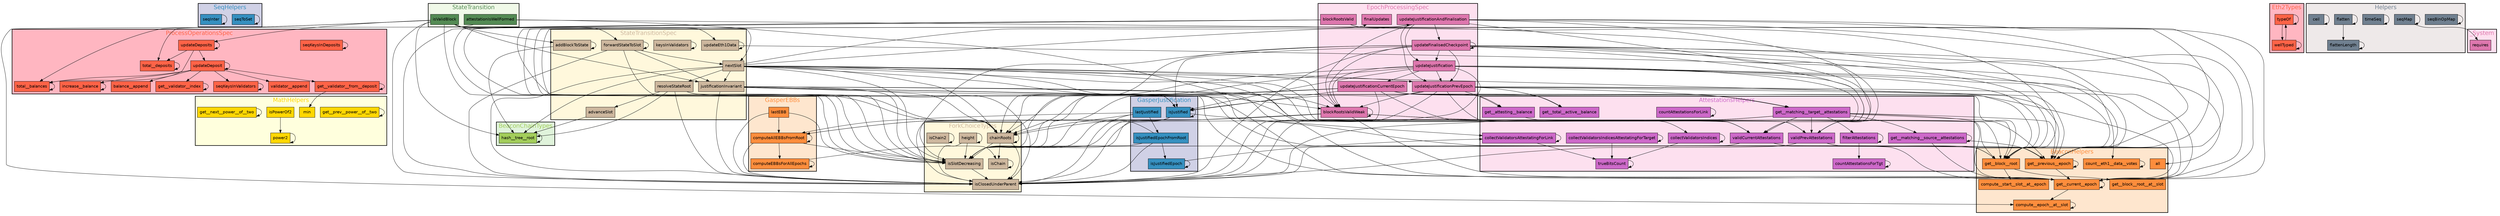digraph G {
fontname=helvetica;
subgraph cluster_SeqHelpers {
style=filled;
fontsize="20.0";
fillcolor="#d0d1e6";
fontcolor="#3690c0";
penwidth=2;
label=SeqHelpers;
seqToSet [shape=rectangle, style=filled, fontname=helvetica, fillcolor="#3690c0"];
seqInter [shape=rectangle, style=filled, fontname=helvetica, fillcolor="#3690c0"];
}

subgraph cluster_ForkChoiceTypes {
style=filled;
fontsize="20.0";
fillcolor=cornsilk;
fontcolor=bisque3;
penwidth=2;
label=ForkChoiceTypes;
height [shape=rectangle, style=filled, fontname=helvetica, fillcolor=bisque3];
chainRoots [shape=rectangle, style=filled, fontname=helvetica, fillcolor=bisque3];
isChain2 [shape=rectangle, style=filled, fontname=helvetica, fillcolor=bisque3];
isChain [shape=rectangle, style=filled, fontname=helvetica, fillcolor=bisque3];
isSlotDecreasing [shape=rectangle, style=filled, fontname=helvetica, fillcolor=bisque3];
isClosedUnderParent [shape=rectangle, style=filled, fontname=helvetica, fillcolor=bisque3];
}

subgraph cluster_GasperEBBs {
style=filled;
fontsize="20.0";
fillcolor="#fee6ce";
fontcolor="#fd8d3c";
penwidth=2;
label=GasperEBBs;
lastEBB [shape=rectangle, style=filled, fontname=helvetica, fillcolor="#fd8d3c"];
computeEBBsForAllEpochs [shape=rectangle, style=filled, fontname=helvetica, fillcolor="#fd8d3c"];
computeAllEBBsFromRoot [shape=rectangle, style=filled, fontname=helvetica, fillcolor="#fd8d3c"];
}

subgraph cluster_EpochProcessingSpec {
style=filled;
fontsize="20.0";
fillcolor="#fde0ef";
fontcolor="#de77ae";
penwidth=2;
label=EpochProcessingSpec;
updateFinalisedCheckpoint [shape=rectangle, style=filled, fontname=helvetica, fillcolor="#de77ae"];
blockRootsValid [shape=rectangle, style=filled, fontname=helvetica, fillcolor="#de77ae"];
updateJustificationPrevEpoch [shape=rectangle, style=filled, fontname=helvetica, fillcolor="#de77ae"];
updateJustification [shape=rectangle, style=filled, fontname=helvetica, fillcolor="#de77ae"];
finalUpdates [shape=rectangle, style=filled, fontname=helvetica, fillcolor="#de77ae"];
updateJustificationCurrentEpoch [shape=rectangle, style=filled, fontname=helvetica, fillcolor="#de77ae"];
blockRootsValidWeak [shape=rectangle, style=filled, fontname=helvetica, fillcolor="#de77ae"];
updateJustificationAndFinalisation [shape=rectangle, style=filled, fontname=helvetica, fillcolor="#de77ae"];
}

subgraph cluster_Eth2Types {
style=filled;
fontsize="20.0";
fillcolor=lightpink;
fontcolor=tomato;
penwidth=2;
label=Eth2Types;
typeOf [shape=rectangle, style=filled, fontname=helvetica, fillcolor=tomato];
wellTyped [shape=rectangle, style=filled, fontname=helvetica, fillcolor=tomato];
}

subgraph cluster_MathHelpers {
style=filled;
fontsize="20.0";
fillcolor="#ffffdd";
fontcolor=gold;
penwidth=2;
label=MathHelpers;
get__prev__power__of__two [shape=rectangle, style=filled, fontname=helvetica, fillcolor=gold];
min [shape=rectangle, style=filled, fontname=helvetica, fillcolor=gold];
isPowerOf2 [shape=rectangle, style=filled, fontname=helvetica, fillcolor=gold];
power2 [shape=rectangle, style=filled, fontname=helvetica, fillcolor=gold];
get__next__power__of__two [shape=rectangle, style=filled, fontname=helvetica, fillcolor=gold];
}

subgraph cluster_BeaconChainTypes {
style=filled;
fontsize="20.0";
fillcolor="#e0f3db";
fontcolor=darkolivegreen3;
penwidth=2;
label=BeaconChainTypes;
hash__tree__root [shape=rectangle, style=filled, fontname=helvetica, fillcolor=darkolivegreen3];
}

subgraph cluster_AttestationsHelpers {
style=filled;
fontsize="20.0";
fillcolor="#fde0ef";
fontcolor=orchid3;
penwidth=2;
label=AttestationsHelpers;
collectValidatorsAttestatingForLink [shape=rectangle, style=filled, fontname=helvetica, fillcolor=orchid3];
collectValidatorsIndicesAttestatingForTarget [shape=rectangle, style=filled, fontname=helvetica, fillcolor=orchid3];
get__attesting__balance [shape=rectangle, style=filled, fontname=helvetica, fillcolor=orchid3];
countAttestationsForLink [shape=rectangle, style=filled, fontname=helvetica, fillcolor=orchid3];
collectValidatorsIndices [shape=rectangle, style=filled, fontname=helvetica, fillcolor=orchid3];
trueBitsCount [shape=rectangle, style=filled, fontname=helvetica, fillcolor=orchid3];
get__matching__target__attestations [shape=rectangle, style=filled, fontname=helvetica, fillcolor=orchid3];
validCurrentAttestations [shape=rectangle, style=filled, fontname=helvetica, fillcolor=orchid3];
filterAttestations [shape=rectangle, style=filled, fontname=helvetica, fillcolor=orchid3];
countAttestationsForTgt [shape=rectangle, style=filled, fontname=helvetica, fillcolor=orchid3];
get__matching__source__attestations [shape=rectangle, style=filled, fontname=helvetica, fillcolor=orchid3];
get__total__active__balance [shape=rectangle, style=filled, fontname=helvetica, fillcolor=orchid3];
validPrevAttestations [shape=rectangle, style=filled, fontname=helvetica, fillcolor=orchid3];
}

subgraph cluster_Helpers {
style=filled;
fontsize="20.0";
fillcolor=snow2;
fontcolor=slategrey;
penwidth=2;
label=Helpers;
seqBinOpMap [shape=rectangle, style=filled, fontname=helvetica, fillcolor=slategrey];
seqMap [shape=rectangle, style=filled, fontname=helvetica, fillcolor=slategrey];
timeSeq [shape=rectangle, style=filled, fontname=helvetica, fillcolor=slategrey];
flatten [shape=rectangle, style=filled, fontname=helvetica, fillcolor=slategrey];
ceil [shape=rectangle, style=filled, fontname=helvetica, fillcolor=slategrey];
flattenLength [shape=rectangle, style=filled, fontname=helvetica, fillcolor=slategrey];
}

subgraph cluster_StateTransition {
style=filled;
fontsize="20.0";
fillcolor="#f0f9e8";
fontcolor=palegreen4;
penwidth=2;
label=StateTransition;
attestationIsWellFormed [shape=rectangle, style=filled, fontname=helvetica, fillcolor=palegreen4];
isValidBlock [shape=rectangle, style=filled, fontname=helvetica, fillcolor=palegreen4];
}

subgraph cluster_GasperJustification {
style=filled;
fontsize="20.0";
fillcolor="#d0d1e6";
fontcolor="#3690c0";
penwidth=2;
label=GasperJustification;
isJustified [shape=rectangle, style=filled, fontname=helvetica, fillcolor="#3690c0"];
isJustifiedEpochFromRoot [shape=rectangle, style=filled, fontname=helvetica, fillcolor="#3690c0"];
lastJustified [shape=rectangle, style=filled, fontname=helvetica, fillcolor="#3690c0"];
isJustifiedEpoch [shape=rectangle, style=filled, fontname=helvetica, fillcolor="#3690c0"];
}

subgraph cluster_StateTransitionSpec {
style=filled;
fontsize="20.0";
fillcolor=cornsilk;
fontcolor=bisque3;
penwidth=2;
label=StateTransitionSpec;
nextSlot [shape=rectangle, style=filled, fontname=helvetica, fillcolor=bisque3];
forwardStateToSlot [shape=rectangle, style=filled, fontname=helvetica, fillcolor=bisque3];
keysInValidators [shape=rectangle, style=filled, fontname=helvetica, fillcolor=bisque3];
addBlockToState [shape=rectangle, style=filled, fontname=helvetica, fillcolor=bisque3];
resolveStateRoot [shape=rectangle, style=filled, fontname=helvetica, fillcolor=bisque3];
justificationInvariant [shape=rectangle, style=filled, fontname=helvetica, fillcolor=bisque3];
updateEth1Data [shape=rectangle, style=filled, fontname=helvetica, fillcolor=bisque3];
advanceSlot [shape=rectangle, style=filled, fontname=helvetica, fillcolor=bisque3];
}

subgraph cluster_BeaconHelpers {
style=filled;
fontsize="20.0";
fillcolor="#fee6ce";
fontcolor="#fd8d3c";
penwidth=2;
label=BeaconHelpers;
compute__start__slot__at__epoch [shape=rectangle, style=filled, fontname=helvetica, fillcolor="#fd8d3c"];
compute__epoch__at__slot [shape=rectangle, style=filled, fontname=helvetica, fillcolor="#fd8d3c"];
get__block__root__at__slot [shape=rectangle, style=filled, fontname=helvetica, fillcolor="#fd8d3c"];
get__block__root [shape=rectangle, style=filled, fontname=helvetica, fillcolor="#fd8d3c"];
count__eth1__data__votes [shape=rectangle, style=filled, fontname=helvetica, fillcolor="#fd8d3c"];
all [shape=rectangle, style=filled, fontname=helvetica, fillcolor="#fd8d3c"];
get__previous__epoch [shape=rectangle, style=filled, fontname=helvetica, fillcolor="#fd8d3c"];
get__current__epoch [shape=rectangle, style=filled, fontname=helvetica, fillcolor="#fd8d3c"];
}

subgraph cluster__System {
style=filled;
fontsize="20.0";
fillcolor="#fde0ef";
fontcolor="#de77ae";
penwidth=2;
label=_System;
requires [shape=rectangle, style=filled, fontname=helvetica, fillcolor="#de77ae"];
}

subgraph cluster_ProcessOperationsSpec {
style=filled;
fontsize="20.0";
fillcolor=lightpink;
fontcolor=tomato;
penwidth=2;
label=ProcessOperationsSpec;
seqKeysInDeposits [shape=rectangle, style=filled, fontname=helvetica, fillcolor=tomato];
seqKeysInValidators [shape=rectangle, style=filled, fontname=helvetica, fillcolor=tomato];
validator__append [shape=rectangle, style=filled, fontname=helvetica, fillcolor=tomato];
get__validator__from__deposit [shape=rectangle, style=filled, fontname=helvetica, fillcolor=tomato];
increase__balance [shape=rectangle, style=filled, fontname=helvetica, fillcolor=tomato];
total__deposits [shape=rectangle, style=filled, fontname=helvetica, fillcolor=tomato];
total__balances [shape=rectangle, style=filled, fontname=helvetica, fillcolor=tomato];
updateDeposit [shape=rectangle, style=filled, fontname=helvetica, fillcolor=tomato];
balance__append [shape=rectangle, style=filled, fontname=helvetica, fillcolor=tomato];
get__validator__index [shape=rectangle, style=filled, fontname=helvetica, fillcolor=tomato];
updateDeposits [shape=rectangle, style=filled, fontname=helvetica, fillcolor=tomato];
}

seqBinOpMap -> seqBinOpMap;
seqMap -> requires;
seqMap -> seqMap;
updateFinalisedCheckpoint -> all;
updateFinalisedCheckpoint -> blockRootsValidWeak;
updateFinalisedCheckpoint -> chainRoots;
updateFinalisedCheckpoint -> get__block__root;
updateFinalisedCheckpoint -> get__current__epoch;
updateFinalisedCheckpoint -> get__previous__epoch;
updateFinalisedCheckpoint -> isClosedUnderParent;
updateFinalisedCheckpoint -> isJustified;
updateFinalisedCheckpoint -> isSlotDecreasing;
updateFinalisedCheckpoint -> updateFinalisedCheckpoint;
updateFinalisedCheckpoint -> updateJustification;
updateFinalisedCheckpoint -> updateJustificationPrevEpoch;
updateFinalisedCheckpoint -> validCurrentAttestations;
updateFinalisedCheckpoint -> validPrevAttestations;
timeSeq -> timeSeq;
blockRootsValid -> chainRoots;
blockRootsValid -> get__block__root;
blockRootsValid -> get__current__epoch;
blockRootsValid -> get__previous__epoch;
blockRootsValid -> isClosedUnderParent;
blockRootsValid -> isSlotDecreasing;
lastEBB -> computeAllEBBsFromRoot;
lastEBB -> isClosedUnderParent;
lastEBB -> isSlotDecreasing;
height -> height;
height -> isClosedUnderParent;
height -> isSlotDecreasing;
seqKeysInDeposits -> seqKeysInDeposits;
chainRoots -> chainRoots;
chainRoots -> isChain;
chainRoots -> isClosedUnderParent;
chainRoots -> isSlotDecreasing;
compute__epoch__at__slot -> compute__epoch__at__slot;
typeOf -> typeOf;
typeOf -> wellTyped;
collectValidatorsAttestatingForLink -> collectValidatorsAttestatingForLink;
collectValidatorsAttestatingForLink -> trueBitsCount;
get__prev__power__of__two -> get__prev__power__of__two;
isChain2 -> isChain2;
collectValidatorsIndicesAttestatingForTarget -> collectValidatorsIndicesAttestatingForTarget;
collectValidatorsIndicesAttestatingForTarget -> trueBitsCount;
nextSlot -> blockRootsValidWeak;
nextSlot -> chainRoots;
nextSlot -> finalUpdates;
nextSlot -> get__block__root;
nextSlot -> get__current__epoch;
nextSlot -> get__previous__epoch;
nextSlot -> hash__tree__root;
nextSlot -> isClosedUnderParent;
nextSlot -> isJustified;
nextSlot -> isSlotDecreasing;
nextSlot -> justificationInvariant;
nextSlot -> resolveStateRoot;
nextSlot -> updateJustificationAndFinalisation;
nextSlot -> updateJustificationPrevEpoch;
nextSlot -> validCurrentAttestations;
nextSlot -> validPrevAttestations;
updateJustificationPrevEpoch -> blockRootsValidWeak;
updateJustificationPrevEpoch -> chainRoots;
updateJustificationPrevEpoch -> get__attesting__balance;
updateJustificationPrevEpoch -> get__block__root;
updateJustificationPrevEpoch -> get__current__epoch;
updateJustificationPrevEpoch -> get__matching__target__attestations;
updateJustificationPrevEpoch -> get__previous__epoch;
updateJustificationPrevEpoch -> get__total__active__balance;
updateJustificationPrevEpoch -> isClosedUnderParent;
updateJustificationPrevEpoch -> isJustified;
updateJustificationPrevEpoch -> isSlotDecreasing;
updateJustificationPrevEpoch -> validPrevAttestations;
attestationIsWellFormed -> compute__epoch__at__slot;
attestationIsWellFormed -> get__current__epoch;
attestationIsWellFormed -> get__previous__epoch;
forwardStateToSlot -> forwardStateToSlot;
forwardStateToSlot -> isClosedUnderParent;
forwardStateToSlot -> isSlotDecreasing;
forwardStateToSlot -> justificationInvariant;
forwardStateToSlot -> nextSlot;
keysInValidators -> keysInValidators;
get__block__root -> compute__start__slot__at__epoch;
get__block__root -> get__block__root__at__slot;
get__attesting__balance -> collectValidatorsIndices;
seqKeysInValidators -> seqKeysInValidators;
flatten -> flatten;
flatten -> flattenLength;
countAttestationsForLink -> countAttestationsForLink;
collectValidatorsIndices -> collectValidatorsIndices;
collectValidatorsIndices -> trueBitsCount;
updateJustification -> blockRootsValidWeak;
updateJustification -> chainRoots;
updateJustification -> get__block__root;
updateJustification -> get__current__epoch;
updateJustification -> get__previous__epoch;
updateJustification -> isClosedUnderParent;
updateJustification -> isJustified;
updateJustification -> isSlotDecreasing;
updateJustification -> updateJustificationCurrentEpoch;
updateJustification -> updateJustificationPrevEpoch;
updateJustification -> validCurrentAttestations;
updateJustification -> validPrevAttestations;
get__validator__from__deposit -> get__validator__from__deposit;
get__validator__from__deposit -> min;
increase__balance -> increase__balance;
updateJustificationCurrentEpoch -> chainRoots;
updateJustificationCurrentEpoch -> get__attesting__balance;
updateJustificationCurrentEpoch -> get__block__root;
updateJustificationCurrentEpoch -> get__current__epoch;
updateJustificationCurrentEpoch -> get__matching__target__attestations;
updateJustificationCurrentEpoch -> get__total__active__balance;
updateJustificationCurrentEpoch -> isClosedUnderParent;
updateJustificationCurrentEpoch -> isJustified;
updateJustificationCurrentEpoch -> isSlotDecreasing;
updateJustificationCurrentEpoch -> validCurrentAttestations;
total__deposits -> total__deposits;
blockRootsValidWeak -> blockRootsValidWeak;
blockRootsValidWeak -> chainRoots;
blockRootsValidWeak -> get__block__root;
blockRootsValidWeak -> get__current__epoch;
blockRootsValidWeak -> get__previous__epoch;
blockRootsValidWeak -> isClosedUnderParent;
blockRootsValidWeak -> isSlotDecreasing;
isPowerOf2 -> power2;
power2 -> power2;
count__eth1__data__votes -> count__eth1__data__votes;
total__balances -> total__balances;
get__previous__epoch -> get__current__epoch;
get__previous__epoch -> get__previous__epoch;
trueBitsCount -> trueBitsCount;
get__matching__target__attestations -> filterAttestations;
get__matching__target__attestations -> get__block__root;
get__matching__target__attestations -> get__current__epoch;
get__matching__target__attestations -> get__matching__source__attestations;
get__matching__target__attestations -> get__previous__epoch;
get__matching__target__attestations -> isClosedUnderParent;
get__matching__target__attestations -> isSlotDecreasing;
get__matching__target__attestations -> validCurrentAttestations;
get__matching__target__attestations -> validPrevAttestations;
isChain -> isChain;
updateDeposit -> balance__append;
updateDeposit -> get__validator__from__deposit;
updateDeposit -> get__validator__index;
updateDeposit -> increase__balance;
updateDeposit -> seqKeysInValidators;
updateDeposit -> total__balances;
updateDeposit -> updateDeposit;
updateDeposit -> validator__append;
ceil -> ceil;
isJustified -> chainRoots;
isJustified -> collectValidatorsAttestatingForLink;
isJustified -> isClosedUnderParent;
isJustified -> isJustified;
isJustified -> isSlotDecreasing;
isSlotDecreasing -> isClosedUnderParent;
addBlockToState -> addBlockToState;
addBlockToState -> hash__tree__root;
resolveStateRoot -> advanceSlot;
resolveStateRoot -> blockRootsValidWeak;
resolveStateRoot -> hash__tree__root;
resolveStateRoot -> isClosedUnderParent;
resolveStateRoot -> isSlotDecreasing;
validCurrentAttestations -> get__block__root;
validCurrentAttestations -> get__current__epoch;
validCurrentAttestations -> isClosedUnderParent;
validCurrentAttestations -> isSlotDecreasing;
filterAttestations -> countAttestationsForTgt;
filterAttestations -> filterAttestations;
computeEBBsForAllEpochs -> computeEBBsForAllEpochs;
computeEBBsForAllEpochs -> isChain;
countAttestationsForTgt -> countAttestationsForTgt;
get__matching__source__attestations -> get__current__epoch;
get__matching__source__attestations -> get__matching__source__attestations;
get__matching__source__attestations -> get__previous__epoch;
flattenLength -> flattenLength;
computeAllEBBsFromRoot -> chainRoots;
computeAllEBBsFromRoot -> computeAllEBBsFromRoot;
computeAllEBBsFromRoot -> computeEBBsForAllEpochs;
computeAllEBBsFromRoot -> isClosedUnderParent;
computeAllEBBsFromRoot -> isSlotDecreasing;
justificationInvariant -> blockRootsValidWeak;
justificationInvariant -> chainRoots;
justificationInvariant -> get__block__root;
justificationInvariant -> get__current__epoch;
justificationInvariant -> get__previous__epoch;
justificationInvariant -> isClosedUnderParent;
justificationInvariant -> isJustified;
justificationInvariant -> isSlotDecreasing;
justificationInvariant -> validCurrentAttestations;
justificationInvariant -> validPrevAttestations;
isJustifiedEpochFromRoot -> computeAllEBBsFromRoot;
isJustifiedEpochFromRoot -> isClosedUnderParent;
isJustifiedEpochFromRoot -> isJustifiedEpoch;
isJustifiedEpochFromRoot -> isSlotDecreasing;
seqToSet -> seqToSet;
lastJustified -> computeAllEBBsFromRoot;
lastJustified -> isClosedUnderParent;
lastJustified -> isJustifiedEpochFromRoot;
lastJustified -> isSlotDecreasing;
get__validator__index -> get__validator__index;
get__current__epoch -> compute__epoch__at__slot;
get__current__epoch -> get__current__epoch;
get__next__power__of__two -> get__next__power__of__two;
updateEth1Data -> count__eth1__data__votes;
updateEth1Data -> updateEth1Data;
updateDeposits -> total__balances;
updateDeposits -> total__deposits;
updateDeposits -> updateDeposit;
updateDeposits -> updateDeposits;
validPrevAttestations -> get__block__root;
validPrevAttestations -> get__previous__epoch;
validPrevAttestations -> isClosedUnderParent;
validPrevAttestations -> isSlotDecreasing;
isValidBlock -> addBlockToState;
isValidBlock -> forwardStateToSlot;
isValidBlock -> hash__tree__root;
isValidBlock -> isClosedUnderParent;
isValidBlock -> isSlotDecreasing;
isValidBlock -> justificationInvariant;
isValidBlock -> nextSlot;
isValidBlock -> total__balances;
isValidBlock -> total__deposits;
isValidBlock -> updateDeposits;
isValidBlock -> updateEth1Data;
hash__tree__root -> hash__tree__root;
advanceSlot -> hash__tree__root;
updateJustificationAndFinalisation -> blockRootsValidWeak;
updateJustificationAndFinalisation -> chainRoots;
updateJustificationAndFinalisation -> get__block__root;
updateJustificationAndFinalisation -> get__current__epoch;
updateJustificationAndFinalisation -> get__previous__epoch;
updateJustificationAndFinalisation -> isClosedUnderParent;
updateJustificationAndFinalisation -> isJustified;
updateJustificationAndFinalisation -> isSlotDecreasing;
updateJustificationAndFinalisation -> updateFinalisedCheckpoint;
updateJustificationAndFinalisation -> updateJustification;
updateJustificationAndFinalisation -> updateJustificationPrevEpoch;
updateJustificationAndFinalisation -> validCurrentAttestations;
updateJustificationAndFinalisation -> validPrevAttestations;
wellTyped -> typeOf;
wellTyped -> wellTyped;
isJustifiedEpoch -> collectValidatorsAttestatingForLink;
isJustifiedEpoch -> isJustifiedEpoch;
seqInter -> seqInter;
}
